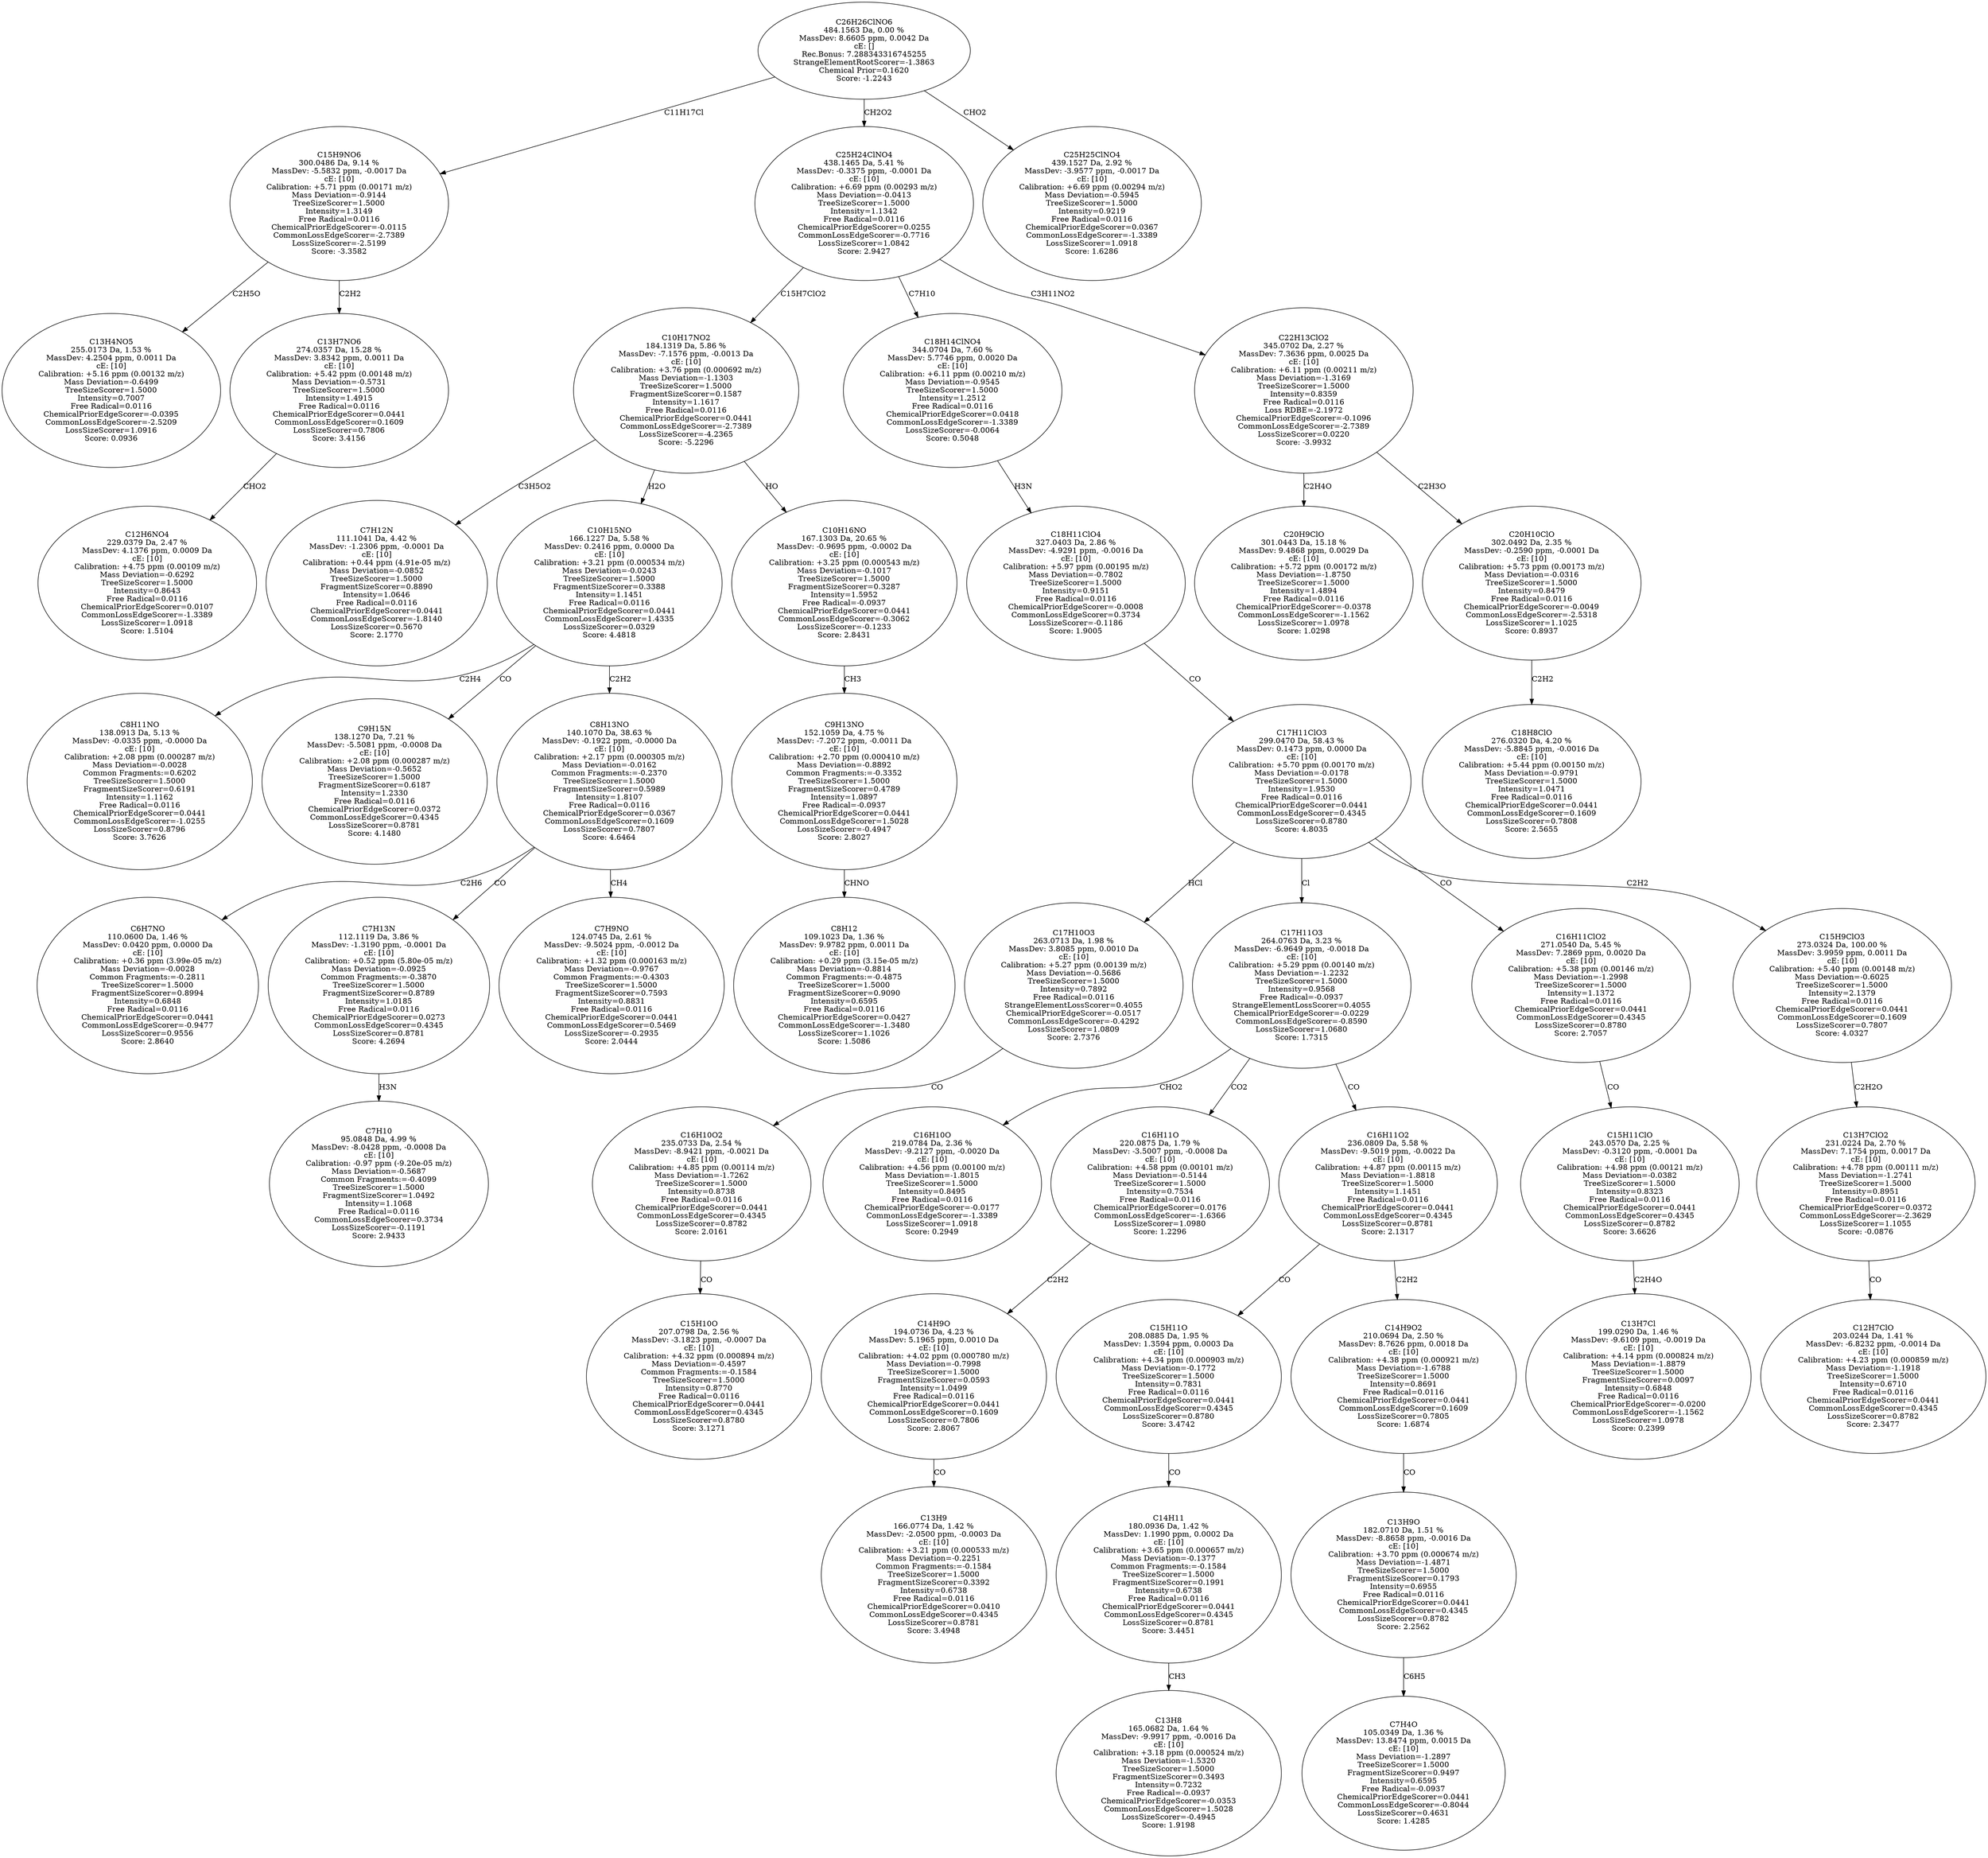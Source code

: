 strict digraph {
v1 [label="C13H4NO5\n255.0173 Da, 1.53 %\nMassDev: 4.2504 ppm, 0.0011 Da\ncE: [10]\nCalibration: +5.16 ppm (0.00132 m/z)\nMass Deviation=-0.6499\nTreeSizeScorer=1.5000\nIntensity=0.7007\nFree Radical=0.0116\nChemicalPriorEdgeScorer=-0.0395\nCommonLossEdgeScorer=-2.5209\nLossSizeScorer=1.0916\nScore: 0.0936"];
v2 [label="C12H6NO4\n229.0379 Da, 2.47 %\nMassDev: 4.1376 ppm, 0.0009 Da\ncE: [10]\nCalibration: +4.75 ppm (0.00109 m/z)\nMass Deviation=-0.6292\nTreeSizeScorer=1.5000\nIntensity=0.8643\nFree Radical=0.0116\nChemicalPriorEdgeScorer=0.0107\nCommonLossEdgeScorer=-1.3389\nLossSizeScorer=1.0918\nScore: 1.5104"];
v3 [label="C13H7NO6\n274.0357 Da, 15.28 %\nMassDev: 3.8342 ppm, 0.0011 Da\ncE: [10]\nCalibration: +5.42 ppm (0.00148 m/z)\nMass Deviation=-0.5731\nTreeSizeScorer=1.5000\nIntensity=1.4915\nFree Radical=0.0116\nChemicalPriorEdgeScorer=0.0441\nCommonLossEdgeScorer=0.1609\nLossSizeScorer=0.7806\nScore: 3.4156"];
v4 [label="C15H9NO6\n300.0486 Da, 9.14 %\nMassDev: -5.5832 ppm, -0.0017 Da\ncE: [10]\nCalibration: +5.71 ppm (0.00171 m/z)\nMass Deviation=-0.9144\nTreeSizeScorer=1.5000\nIntensity=1.3149\nFree Radical=0.0116\nChemicalPriorEdgeScorer=-0.0115\nCommonLossEdgeScorer=-2.7389\nLossSizeScorer=-2.5199\nScore: -3.3582"];
v5 [label="C7H12N\n111.1041 Da, 4.42 %\nMassDev: -1.2306 ppm, -0.0001 Da\ncE: [10]\nCalibration: +0.44 ppm (4.91e-05 m/z)\nMass Deviation=-0.0852\nTreeSizeScorer=1.5000\nFragmentSizeScorer=0.8890\nIntensity=1.0646\nFree Radical=0.0116\nChemicalPriorEdgeScorer=0.0441\nCommonLossEdgeScorer=-1.8140\nLossSizeScorer=0.5670\nScore: 2.1770"];
v6 [label="C8H11NO\n138.0913 Da, 5.13 %\nMassDev: -0.0335 ppm, -0.0000 Da\ncE: [10]\nCalibration: +2.08 ppm (0.000287 m/z)\nMass Deviation=-0.0028\nCommon Fragments:=0.6202\nTreeSizeScorer=1.5000\nFragmentSizeScorer=0.6191\nIntensity=1.1162\nFree Radical=0.0116\nChemicalPriorEdgeScorer=0.0441\nCommonLossEdgeScorer=-1.0255\nLossSizeScorer=0.8796\nScore: 3.7626"];
v7 [label="C9H15N\n138.1270 Da, 7.21 %\nMassDev: -5.5081 ppm, -0.0008 Da\ncE: [10]\nCalibration: +2.08 ppm (0.000287 m/z)\nMass Deviation=-0.5652\nTreeSizeScorer=1.5000\nFragmentSizeScorer=0.6187\nIntensity=1.2330\nFree Radical=0.0116\nChemicalPriorEdgeScorer=0.0372\nCommonLossEdgeScorer=0.4345\nLossSizeScorer=0.8781\nScore: 4.1480"];
v8 [label="C6H7NO\n110.0600 Da, 1.46 %\nMassDev: 0.0420 ppm, 0.0000 Da\ncE: [10]\nCalibration: +0.36 ppm (3.99e-05 m/z)\nMass Deviation=-0.0028\nCommon Fragments:=-0.2811\nTreeSizeScorer=1.5000\nFragmentSizeScorer=0.8994\nIntensity=0.6848\nFree Radical=0.0116\nChemicalPriorEdgeScorer=0.0441\nCommonLossEdgeScorer=-0.9477\nLossSizeScorer=0.9556\nScore: 2.8640"];
v9 [label="C7H10\n95.0848 Da, 4.99 %\nMassDev: -8.0428 ppm, -0.0008 Da\ncE: [10]\nCalibration: -0.97 ppm (-9.20e-05 m/z)\nMass Deviation=-0.5687\nCommon Fragments:=-0.4099\nTreeSizeScorer=1.5000\nFragmentSizeScorer=1.0492\nIntensity=1.1068\nFree Radical=0.0116\nCommonLossEdgeScorer=0.3734\nLossSizeScorer=-0.1191\nScore: 2.9433"];
v10 [label="C7H13N\n112.1119 Da, 3.86 %\nMassDev: -1.3190 ppm, -0.0001 Da\ncE: [10]\nCalibration: +0.52 ppm (5.80e-05 m/z)\nMass Deviation=-0.0925\nCommon Fragments:=-0.3870\nTreeSizeScorer=1.5000\nFragmentSizeScorer=0.8789\nIntensity=1.0185\nFree Radical=0.0116\nChemicalPriorEdgeScorer=0.0273\nCommonLossEdgeScorer=0.4345\nLossSizeScorer=0.8781\nScore: 4.2694"];
v11 [label="C7H9NO\n124.0745 Da, 2.61 %\nMassDev: -9.5024 ppm, -0.0012 Da\ncE: [10]\nCalibration: +1.32 ppm (0.000163 m/z)\nMass Deviation=-0.9767\nCommon Fragments:=-0.4303\nTreeSizeScorer=1.5000\nFragmentSizeScorer=0.7593\nIntensity=0.8831\nFree Radical=0.0116\nChemicalPriorEdgeScorer=0.0441\nCommonLossEdgeScorer=0.5469\nLossSizeScorer=-0.2935\nScore: 2.0444"];
v12 [label="C8H13NO\n140.1070 Da, 38.63 %\nMassDev: -0.1922 ppm, -0.0000 Da\ncE: [10]\nCalibration: +2.17 ppm (0.000305 m/z)\nMass Deviation=-0.0162\nCommon Fragments:=-0.2370\nTreeSizeScorer=1.5000\nFragmentSizeScorer=0.5989\nIntensity=1.8107\nFree Radical=0.0116\nChemicalPriorEdgeScorer=0.0367\nCommonLossEdgeScorer=0.1609\nLossSizeScorer=0.7807\nScore: 4.6464"];
v13 [label="C10H15NO\n166.1227 Da, 5.58 %\nMassDev: 0.2416 ppm, 0.0000 Da\ncE: [10]\nCalibration: +3.21 ppm (0.000534 m/z)\nMass Deviation=-0.0243\nTreeSizeScorer=1.5000\nFragmentSizeScorer=0.3388\nIntensity=1.1451\nFree Radical=0.0116\nChemicalPriorEdgeScorer=0.0441\nCommonLossEdgeScorer=1.4335\nLossSizeScorer=0.0329\nScore: 4.4818"];
v14 [label="C8H12\n109.1023 Da, 1.36 %\nMassDev: 9.9782 ppm, 0.0011 Da\ncE: [10]\nCalibration: +0.29 ppm (3.15e-05 m/z)\nMass Deviation=-0.8814\nCommon Fragments:=-0.4875\nTreeSizeScorer=1.5000\nFragmentSizeScorer=0.9090\nIntensity=0.6595\nFree Radical=0.0116\nChemicalPriorEdgeScorer=0.0427\nCommonLossEdgeScorer=-1.3480\nLossSizeScorer=1.1026\nScore: 1.5086"];
v15 [label="C9H13NO\n152.1059 Da, 4.75 %\nMassDev: -7.2072 ppm, -0.0011 Da\ncE: [10]\nCalibration: +2.70 ppm (0.000410 m/z)\nMass Deviation=-0.8892\nCommon Fragments:=-0.3352\nTreeSizeScorer=1.5000\nFragmentSizeScorer=0.4789\nIntensity=1.0897\nFree Radical=-0.0937\nChemicalPriorEdgeScorer=0.0441\nCommonLossEdgeScorer=1.5028\nLossSizeScorer=-0.4947\nScore: 2.8027"];
v16 [label="C10H16NO\n167.1303 Da, 20.65 %\nMassDev: -0.9695 ppm, -0.0002 Da\ncE: [10]\nCalibration: +3.25 ppm (0.000543 m/z)\nMass Deviation=-0.1017\nTreeSizeScorer=1.5000\nFragmentSizeScorer=0.3287\nIntensity=1.5952\nFree Radical=-0.0937\nChemicalPriorEdgeScorer=0.0441\nCommonLossEdgeScorer=-0.3062\nLossSizeScorer=-0.1233\nScore: 2.8431"];
v17 [label="C10H17NO2\n184.1319 Da, 5.86 %\nMassDev: -7.1576 ppm, -0.0013 Da\ncE: [10]\nCalibration: +3.76 ppm (0.000692 m/z)\nMass Deviation=-1.1303\nTreeSizeScorer=1.5000\nFragmentSizeScorer=0.1587\nIntensity=1.1617\nFree Radical=0.0116\nChemicalPriorEdgeScorer=0.0441\nCommonLossEdgeScorer=-2.7389\nLossSizeScorer=-4.2365\nScore: -5.2296"];
v18 [label="C15H10O\n207.0798 Da, 2.56 %\nMassDev: -3.1823 ppm, -0.0007 Da\ncE: [10]\nCalibration: +4.32 ppm (0.000894 m/z)\nMass Deviation=-0.4597\nCommon Fragments:=-0.1584\nTreeSizeScorer=1.5000\nIntensity=0.8770\nFree Radical=0.0116\nChemicalPriorEdgeScorer=0.0441\nCommonLossEdgeScorer=0.4345\nLossSizeScorer=0.8780\nScore: 3.1271"];
v19 [label="C16H10O2\n235.0733 Da, 2.54 %\nMassDev: -8.9421 ppm, -0.0021 Da\ncE: [10]\nCalibration: +4.85 ppm (0.00114 m/z)\nMass Deviation=-1.7262\nTreeSizeScorer=1.5000\nIntensity=0.8738\nFree Radical=0.0116\nChemicalPriorEdgeScorer=0.0441\nCommonLossEdgeScorer=0.4345\nLossSizeScorer=0.8782\nScore: 2.0161"];
v20 [label="C17H10O3\n263.0713 Da, 1.98 %\nMassDev: 3.8085 ppm, 0.0010 Da\ncE: [10]\nCalibration: +5.27 ppm (0.00139 m/z)\nMass Deviation=-0.5686\nTreeSizeScorer=1.5000\nIntensity=0.7892\nFree Radical=0.0116\nStrangeElementLossScorer=0.4055\nChemicalPriorEdgeScorer=-0.0517\nCommonLossEdgeScorer=-0.4292\nLossSizeScorer=1.0809\nScore: 2.7376"];
v21 [label="C16H10O\n219.0784 Da, 2.36 %\nMassDev: -9.2127 ppm, -0.0020 Da\ncE: [10]\nCalibration: +4.56 ppm (0.00100 m/z)\nMass Deviation=-1.8015\nTreeSizeScorer=1.5000\nIntensity=0.8495\nFree Radical=0.0116\nChemicalPriorEdgeScorer=-0.0177\nCommonLossEdgeScorer=-1.3389\nLossSizeScorer=1.0918\nScore: 0.2949"];
v22 [label="C13H9\n166.0774 Da, 1.42 %\nMassDev: -2.0500 ppm, -0.0003 Da\ncE: [10]\nCalibration: +3.21 ppm (0.000533 m/z)\nMass Deviation=-0.2251\nCommon Fragments:=-0.1584\nTreeSizeScorer=1.5000\nFragmentSizeScorer=0.3392\nIntensity=0.6738\nFree Radical=0.0116\nChemicalPriorEdgeScorer=0.0410\nCommonLossEdgeScorer=0.4345\nLossSizeScorer=0.8781\nScore: 3.4948"];
v23 [label="C14H9O\n194.0736 Da, 4.23 %\nMassDev: 5.1965 ppm, 0.0010 Da\ncE: [10]\nCalibration: +4.02 ppm (0.000780 m/z)\nMass Deviation=-0.7998\nTreeSizeScorer=1.5000\nFragmentSizeScorer=0.0593\nIntensity=1.0499\nFree Radical=0.0116\nChemicalPriorEdgeScorer=0.0441\nCommonLossEdgeScorer=0.1609\nLossSizeScorer=0.7806\nScore: 2.8067"];
v24 [label="C16H11O\n220.0875 Da, 1.79 %\nMassDev: -3.5007 ppm, -0.0008 Da\ncE: [10]\nCalibration: +4.58 ppm (0.00101 m/z)\nMass Deviation=-0.5144\nTreeSizeScorer=1.5000\nIntensity=0.7534\nFree Radical=0.0116\nChemicalPriorEdgeScorer=0.0176\nCommonLossEdgeScorer=-1.6366\nLossSizeScorer=1.0980\nScore: 1.2296"];
v25 [label="C13H8\n165.0682 Da, 1.64 %\nMassDev: -9.9917 ppm, -0.0016 Da\ncE: [10]\nCalibration: +3.18 ppm (0.000524 m/z)\nMass Deviation=-1.5320\nTreeSizeScorer=1.5000\nFragmentSizeScorer=0.3493\nIntensity=0.7232\nFree Radical=-0.0937\nChemicalPriorEdgeScorer=-0.0353\nCommonLossEdgeScorer=1.5028\nLossSizeScorer=-0.4945\nScore: 1.9198"];
v26 [label="C14H11\n180.0936 Da, 1.42 %\nMassDev: 1.1990 ppm, 0.0002 Da\ncE: [10]\nCalibration: +3.65 ppm (0.000657 m/z)\nMass Deviation=-0.1377\nCommon Fragments:=-0.1584\nTreeSizeScorer=1.5000\nFragmentSizeScorer=0.1991\nIntensity=0.6738\nFree Radical=0.0116\nChemicalPriorEdgeScorer=0.0441\nCommonLossEdgeScorer=0.4345\nLossSizeScorer=0.8781\nScore: 3.4451"];
v27 [label="C15H11O\n208.0885 Da, 1.95 %\nMassDev: 1.3594 ppm, 0.0003 Da\ncE: [10]\nCalibration: +4.34 ppm (0.000903 m/z)\nMass Deviation=-0.1772\nTreeSizeScorer=1.5000\nIntensity=0.7831\nFree Radical=0.0116\nChemicalPriorEdgeScorer=0.0441\nCommonLossEdgeScorer=0.4345\nLossSizeScorer=0.8780\nScore: 3.4742"];
v28 [label="C7H4O\n105.0349 Da, 1.36 %\nMassDev: 13.8474 ppm, 0.0015 Da\ncE: [10]\nMass Deviation=-1.2897\nTreeSizeScorer=1.5000\nFragmentSizeScorer=0.9497\nIntensity=0.6595\nFree Radical=-0.0937\nChemicalPriorEdgeScorer=0.0441\nCommonLossEdgeScorer=-0.8044\nLossSizeScorer=0.4631\nScore: 1.4285"];
v29 [label="C13H9O\n182.0710 Da, 1.51 %\nMassDev: -8.8658 ppm, -0.0016 Da\ncE: [10]\nCalibration: +3.70 ppm (0.000674 m/z)\nMass Deviation=-1.4871\nTreeSizeScorer=1.5000\nFragmentSizeScorer=0.1793\nIntensity=0.6955\nFree Radical=0.0116\nChemicalPriorEdgeScorer=0.0441\nCommonLossEdgeScorer=0.4345\nLossSizeScorer=0.8782\nScore: 2.2562"];
v30 [label="C14H9O2\n210.0694 Da, 2.50 %\nMassDev: 8.7626 ppm, 0.0018 Da\ncE: [10]\nCalibration: +4.38 ppm (0.000921 m/z)\nMass Deviation=-1.6788\nTreeSizeScorer=1.5000\nIntensity=0.8691\nFree Radical=0.0116\nChemicalPriorEdgeScorer=0.0441\nCommonLossEdgeScorer=0.1609\nLossSizeScorer=0.7805\nScore: 1.6874"];
v31 [label="C16H11O2\n236.0809 Da, 5.58 %\nMassDev: -9.5019 ppm, -0.0022 Da\ncE: [10]\nCalibration: +4.87 ppm (0.00115 m/z)\nMass Deviation=-1.8818\nTreeSizeScorer=1.5000\nIntensity=1.1451\nFree Radical=0.0116\nChemicalPriorEdgeScorer=0.0441\nCommonLossEdgeScorer=0.4345\nLossSizeScorer=0.8781\nScore: 2.1317"];
v32 [label="C17H11O3\n264.0763 Da, 3.23 %\nMassDev: -6.9649 ppm, -0.0018 Da\ncE: [10]\nCalibration: +5.29 ppm (0.00140 m/z)\nMass Deviation=-1.2232\nTreeSizeScorer=1.5000\nIntensity=0.9568\nFree Radical=-0.0937\nStrangeElementLossScorer=0.4055\nChemicalPriorEdgeScorer=-0.0229\nCommonLossEdgeScorer=-0.8590\nLossSizeScorer=1.0680\nScore: 1.7315"];
v33 [label="C13H7Cl\n199.0290 Da, 1.46 %\nMassDev: -9.6109 ppm, -0.0019 Da\ncE: [10]\nCalibration: +4.14 ppm (0.000824 m/z)\nMass Deviation=-1.8879\nTreeSizeScorer=1.5000\nFragmentSizeScorer=0.0097\nIntensity=0.6848\nFree Radical=0.0116\nChemicalPriorEdgeScorer=-0.0200\nCommonLossEdgeScorer=-1.1562\nLossSizeScorer=1.0978\nScore: 0.2399"];
v34 [label="C15H11ClO\n243.0570 Da, 2.25 %\nMassDev: -0.3120 ppm, -0.0001 Da\ncE: [10]\nCalibration: +4.98 ppm (0.00121 m/z)\nMass Deviation=-0.0382\nTreeSizeScorer=1.5000\nIntensity=0.8323\nFree Radical=0.0116\nChemicalPriorEdgeScorer=0.0441\nCommonLossEdgeScorer=0.4345\nLossSizeScorer=0.8782\nScore: 3.6626"];
v35 [label="C16H11ClO2\n271.0540 Da, 5.45 %\nMassDev: 7.2869 ppm, 0.0020 Da\ncE: [10]\nCalibration: +5.38 ppm (0.00146 m/z)\nMass Deviation=-1.2998\nTreeSizeScorer=1.5000\nIntensity=1.1372\nFree Radical=0.0116\nChemicalPriorEdgeScorer=0.0441\nCommonLossEdgeScorer=0.4345\nLossSizeScorer=0.8780\nScore: 2.7057"];
v36 [label="C12H7ClO\n203.0244 Da, 1.41 %\nMassDev: -6.8232 ppm, -0.0014 Da\ncE: [10]\nCalibration: +4.23 ppm (0.000859 m/z)\nMass Deviation=-1.1918\nTreeSizeScorer=1.5000\nIntensity=0.6710\nFree Radical=0.0116\nChemicalPriorEdgeScorer=0.0441\nCommonLossEdgeScorer=0.4345\nLossSizeScorer=0.8782\nScore: 2.3477"];
v37 [label="C13H7ClO2\n231.0224 Da, 2.70 %\nMassDev: 7.1754 ppm, 0.0017 Da\ncE: [10]\nCalibration: +4.78 ppm (0.00111 m/z)\nMass Deviation=-1.2741\nTreeSizeScorer=1.5000\nIntensity=0.8951\nFree Radical=0.0116\nChemicalPriorEdgeScorer=0.0372\nCommonLossEdgeScorer=-2.3629\nLossSizeScorer=1.1055\nScore: -0.0876"];
v38 [label="C15H9ClO3\n273.0324 Da, 100.00 %\nMassDev: 3.9959 ppm, 0.0011 Da\ncE: [10]\nCalibration: +5.40 ppm (0.00148 m/z)\nMass Deviation=-0.6025\nTreeSizeScorer=1.5000\nIntensity=2.1379\nFree Radical=0.0116\nChemicalPriorEdgeScorer=0.0441\nCommonLossEdgeScorer=0.1609\nLossSizeScorer=0.7807\nScore: 4.0327"];
v39 [label="C17H11ClO3\n299.0470 Da, 58.43 %\nMassDev: 0.1473 ppm, 0.0000 Da\ncE: [10]\nCalibration: +5.70 ppm (0.00170 m/z)\nMass Deviation=-0.0178\nTreeSizeScorer=1.5000\nIntensity=1.9530\nFree Radical=0.0116\nChemicalPriorEdgeScorer=0.0441\nCommonLossEdgeScorer=0.4345\nLossSizeScorer=0.8780\nScore: 4.8035"];
v40 [label="C18H11ClO4\n327.0403 Da, 2.86 %\nMassDev: -4.9291 ppm, -0.0016 Da\ncE: [10]\nCalibration: +5.97 ppm (0.00195 m/z)\nMass Deviation=-0.7802\nTreeSizeScorer=1.5000\nIntensity=0.9151\nFree Radical=0.0116\nChemicalPriorEdgeScorer=-0.0008\nCommonLossEdgeScorer=0.3734\nLossSizeScorer=-0.1186\nScore: 1.9005"];
v41 [label="C18H14ClNO4\n344.0704 Da, 7.60 %\nMassDev: 5.7746 ppm, 0.0020 Da\ncE: [10]\nCalibration: +6.11 ppm (0.00210 m/z)\nMass Deviation=-0.9545\nTreeSizeScorer=1.5000\nIntensity=1.2512\nFree Radical=0.0116\nChemicalPriorEdgeScorer=0.0418\nCommonLossEdgeScorer=-1.3389\nLossSizeScorer=-0.0064\nScore: 0.5048"];
v42 [label="C20H9ClO\n301.0443 Da, 15.18 %\nMassDev: 9.4868 ppm, 0.0029 Da\ncE: [10]\nCalibration: +5.72 ppm (0.00172 m/z)\nMass Deviation=-1.8750\nTreeSizeScorer=1.5000\nIntensity=1.4894\nFree Radical=0.0116\nChemicalPriorEdgeScorer=-0.0378\nCommonLossEdgeScorer=-1.1562\nLossSizeScorer=1.0978\nScore: 1.0298"];
v43 [label="C18H8ClO\n276.0320 Da, 4.20 %\nMassDev: -5.8845 ppm, -0.0016 Da\ncE: [10]\nCalibration: +5.44 ppm (0.00150 m/z)\nMass Deviation=-0.9791\nTreeSizeScorer=1.5000\nIntensity=1.0471\nFree Radical=0.0116\nChemicalPriorEdgeScorer=0.0441\nCommonLossEdgeScorer=0.1609\nLossSizeScorer=0.7808\nScore: 2.5655"];
v44 [label="C20H10ClO\n302.0492 Da, 2.35 %\nMassDev: -0.2590 ppm, -0.0001 Da\ncE: [10]\nCalibration: +5.73 ppm (0.00173 m/z)\nMass Deviation=-0.0316\nTreeSizeScorer=1.5000\nIntensity=0.8479\nFree Radical=0.0116\nChemicalPriorEdgeScorer=-0.0049\nCommonLossEdgeScorer=-2.5318\nLossSizeScorer=1.1025\nScore: 0.8937"];
v45 [label="C22H13ClO2\n345.0702 Da, 2.27 %\nMassDev: 7.3636 ppm, 0.0025 Da\ncE: [10]\nCalibration: +6.11 ppm (0.00211 m/z)\nMass Deviation=-1.3169\nTreeSizeScorer=1.5000\nIntensity=0.8359\nFree Radical=0.0116\nLoss RDBE=-2.1972\nChemicalPriorEdgeScorer=-0.1096\nCommonLossEdgeScorer=-2.7389\nLossSizeScorer=0.0220\nScore: -3.9932"];
v46 [label="C25H24ClNO4\n438.1465 Da, 5.41 %\nMassDev: -0.3375 ppm, -0.0001 Da\ncE: [10]\nCalibration: +6.69 ppm (0.00293 m/z)\nMass Deviation=-0.0413\nTreeSizeScorer=1.5000\nIntensity=1.1342\nFree Radical=0.0116\nChemicalPriorEdgeScorer=0.0255\nCommonLossEdgeScorer=-0.7716\nLossSizeScorer=1.0842\nScore: 2.9427"];
v47 [label="C25H25ClNO4\n439.1527 Da, 2.92 %\nMassDev: -3.9577 ppm, -0.0017 Da\ncE: [10]\nCalibration: +6.69 ppm (0.00294 m/z)\nMass Deviation=-0.5945\nTreeSizeScorer=1.5000\nIntensity=0.9219\nFree Radical=0.0116\nChemicalPriorEdgeScorer=0.0367\nCommonLossEdgeScorer=-1.3389\nLossSizeScorer=1.0918\nScore: 1.6286"];
v48 [label="C26H26ClNO6\n484.1563 Da, 0.00 %\nMassDev: 8.6605 ppm, 0.0042 Da\ncE: []\nRec.Bonus: 7.288343316745255\nStrangeElementRootScorer=-1.3863\nChemical Prior=0.1620\nScore: -1.2243"];
v4 -> v1 [label="C2H5O"];
v3 -> v2 [label="CHO2"];
v4 -> v3 [label="C2H2"];
v48 -> v4 [label="C11H17Cl"];
v17 -> v5 [label="C3H5O2"];
v13 -> v6 [label="C2H4"];
v13 -> v7 [label="CO"];
v12 -> v8 [label="C2H6"];
v10 -> v9 [label="H3N"];
v12 -> v10 [label="CO"];
v12 -> v11 [label="CH4"];
v13 -> v12 [label="C2H2"];
v17 -> v13 [label="H2O"];
v15 -> v14 [label="CHNO"];
v16 -> v15 [label="CH3"];
v17 -> v16 [label="HO"];
v46 -> v17 [label="C15H7ClO2"];
v19 -> v18 [label="CO"];
v20 -> v19 [label="CO"];
v39 -> v20 [label="HCl"];
v32 -> v21 [label="CHO2"];
v23 -> v22 [label="CO"];
v24 -> v23 [label="C2H2"];
v32 -> v24 [label="CO2"];
v26 -> v25 [label="CH3"];
v27 -> v26 [label="CO"];
v31 -> v27 [label="CO"];
v29 -> v28 [label="C6H5"];
v30 -> v29 [label="CO"];
v31 -> v30 [label="C2H2"];
v32 -> v31 [label="CO"];
v39 -> v32 [label="Cl"];
v34 -> v33 [label="C2H4O"];
v35 -> v34 [label="CO"];
v39 -> v35 [label="CO"];
v37 -> v36 [label="CO"];
v38 -> v37 [label="C2H2O"];
v39 -> v38 [label="C2H2"];
v40 -> v39 [label="CO"];
v41 -> v40 [label="H3N"];
v46 -> v41 [label="C7H10"];
v45 -> v42 [label="C2H4O"];
v44 -> v43 [label="C2H2"];
v45 -> v44 [label="C2H3O"];
v46 -> v45 [label="C3H11NO2"];
v48 -> v46 [label="CH2O2"];
v48 -> v47 [label="CHO2"];
}